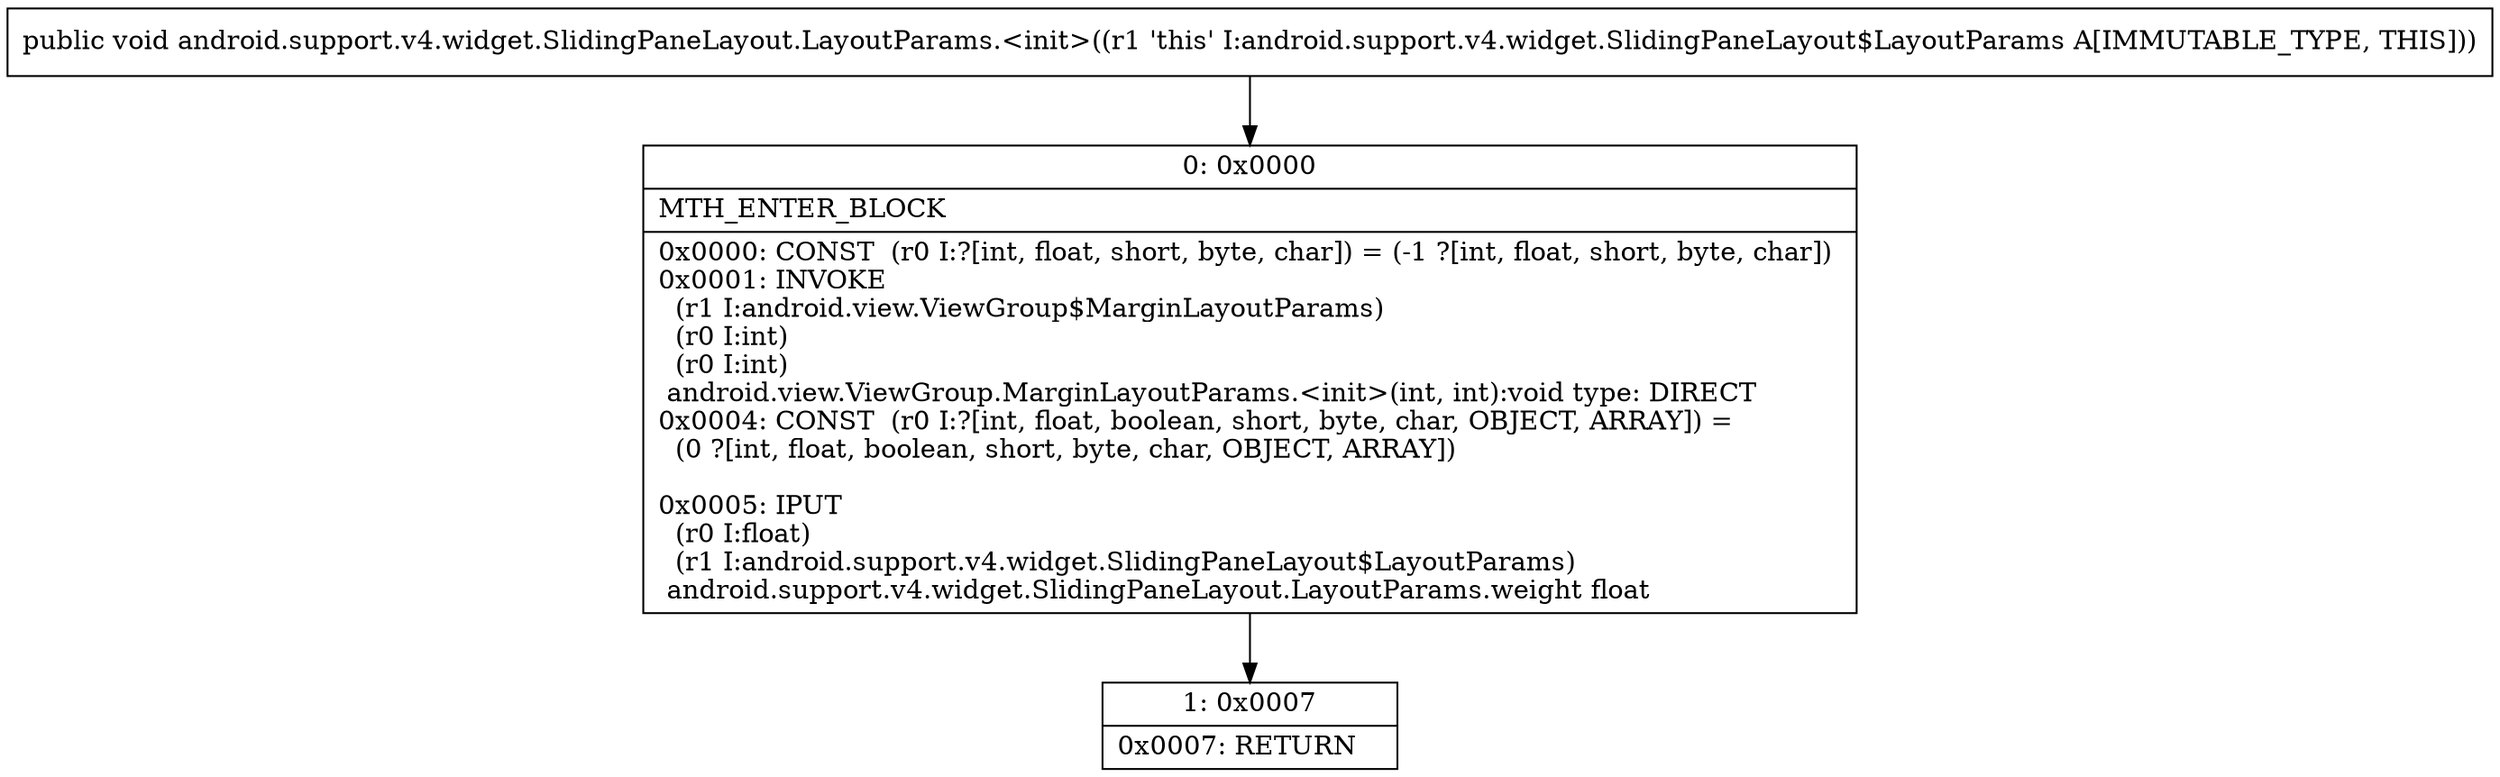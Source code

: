 digraph "CFG forandroid.support.v4.widget.SlidingPaneLayout.LayoutParams.\<init\>()V" {
Node_0 [shape=record,label="{0\:\ 0x0000|MTH_ENTER_BLOCK\l|0x0000: CONST  (r0 I:?[int, float, short, byte, char]) = (\-1 ?[int, float, short, byte, char]) \l0x0001: INVOKE  \l  (r1 I:android.view.ViewGroup$MarginLayoutParams)\l  (r0 I:int)\l  (r0 I:int)\l android.view.ViewGroup.MarginLayoutParams.\<init\>(int, int):void type: DIRECT \l0x0004: CONST  (r0 I:?[int, float, boolean, short, byte, char, OBJECT, ARRAY]) = \l  (0 ?[int, float, boolean, short, byte, char, OBJECT, ARRAY])\l \l0x0005: IPUT  \l  (r0 I:float)\l  (r1 I:android.support.v4.widget.SlidingPaneLayout$LayoutParams)\l android.support.v4.widget.SlidingPaneLayout.LayoutParams.weight float \l}"];
Node_1 [shape=record,label="{1\:\ 0x0007|0x0007: RETURN   \l}"];
MethodNode[shape=record,label="{public void android.support.v4.widget.SlidingPaneLayout.LayoutParams.\<init\>((r1 'this' I:android.support.v4.widget.SlidingPaneLayout$LayoutParams A[IMMUTABLE_TYPE, THIS])) }"];
MethodNode -> Node_0;
Node_0 -> Node_1;
}

